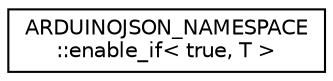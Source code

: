 digraph "Graphical Class Hierarchy"
{
 // LATEX_PDF_SIZE
  edge [fontname="Helvetica",fontsize="10",labelfontname="Helvetica",labelfontsize="10"];
  node [fontname="Helvetica",fontsize="10",shape=record];
  rankdir="LR";
  Node0 [label="ARDUINOJSON_NAMESPACE\l::enable_if\< true, T \>",height=0.2,width=0.4,color="black", fillcolor="white", style="filled",URL="$structARDUINOJSON__NAMESPACE_1_1enable__if_3_01true_00_01T_01_4.html",tooltip=" "];
}

